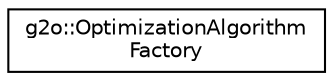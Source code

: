 digraph "Graphical Class Hierarchy"
{
  edge [fontname="Helvetica",fontsize="10",labelfontname="Helvetica",labelfontsize="10"];
  node [fontname="Helvetica",fontsize="10",shape=record];
  rankdir="LR";
  Node0 [label="g2o::OptimizationAlgorithm\lFactory",height=0.2,width=0.4,color="black", fillcolor="white", style="filled",URL="$classg2o_1_1_optimization_algorithm_factory.html",tooltip="create solvers based on their short name "];
}
